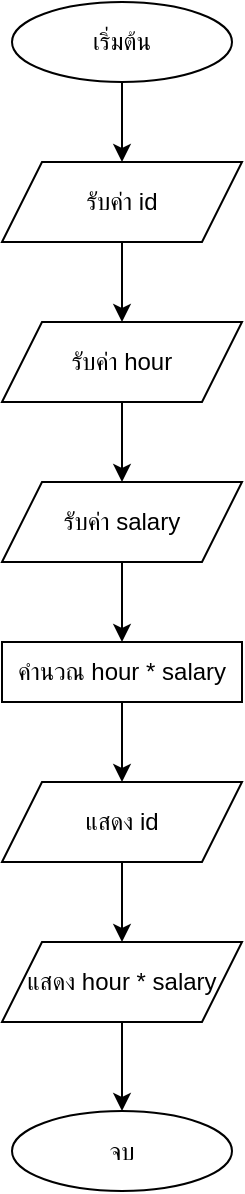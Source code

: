 <mxfile version="25.0.3">
  <diagram name="Page-1" id="YQJDp4iH_L7ho882cq_V">
    <mxGraphModel dx="1050" dy="522" grid="1" gridSize="10" guides="1" tooltips="1" connect="1" arrows="1" fold="1" page="1" pageScale="1" pageWidth="827" pageHeight="1169" math="0" shadow="0">
      <root>
        <mxCell id="0" />
        <mxCell id="1" parent="0" />
        <mxCell id="e6EwjJRtmTOYYIVVJL9k-4" value="" style="edgeStyle=orthogonalEdgeStyle;rounded=0;orthogonalLoop=1;jettySize=auto;html=1;" edge="1" parent="1" source="e6EwjJRtmTOYYIVVJL9k-1" target="e6EwjJRtmTOYYIVVJL9k-2">
          <mxGeometry relative="1" as="geometry" />
        </mxCell>
        <mxCell id="e6EwjJRtmTOYYIVVJL9k-1" value="เริ่มต้น" style="ellipse;whiteSpace=wrap;html=1;" vertex="1" parent="1">
          <mxGeometry x="359" y="30" width="110" height="40" as="geometry" />
        </mxCell>
        <mxCell id="e6EwjJRtmTOYYIVVJL9k-5" value="" style="edgeStyle=orthogonalEdgeStyle;rounded=0;orthogonalLoop=1;jettySize=auto;html=1;" edge="1" parent="1" source="e6EwjJRtmTOYYIVVJL9k-2" target="e6EwjJRtmTOYYIVVJL9k-3">
          <mxGeometry relative="1" as="geometry" />
        </mxCell>
        <mxCell id="e6EwjJRtmTOYYIVVJL9k-2" value="รับค่า id" style="shape=parallelogram;perimeter=parallelogramPerimeter;whiteSpace=wrap;html=1;fixedSize=1;" vertex="1" parent="1">
          <mxGeometry x="354" y="110" width="120" height="40" as="geometry" />
        </mxCell>
        <mxCell id="e6EwjJRtmTOYYIVVJL9k-7" value="" style="edgeStyle=orthogonalEdgeStyle;rounded=0;orthogonalLoop=1;jettySize=auto;html=1;" edge="1" parent="1" source="e6EwjJRtmTOYYIVVJL9k-3" target="e6EwjJRtmTOYYIVVJL9k-6">
          <mxGeometry relative="1" as="geometry" />
        </mxCell>
        <mxCell id="e6EwjJRtmTOYYIVVJL9k-3" value="รับค่า hour" style="shape=parallelogram;perimeter=parallelogramPerimeter;whiteSpace=wrap;html=1;fixedSize=1;" vertex="1" parent="1">
          <mxGeometry x="354" y="190" width="120" height="40" as="geometry" />
        </mxCell>
        <mxCell id="e6EwjJRtmTOYYIVVJL9k-9" value="" style="edgeStyle=orthogonalEdgeStyle;rounded=0;orthogonalLoop=1;jettySize=auto;html=1;" edge="1" parent="1" source="e6EwjJRtmTOYYIVVJL9k-6" target="e6EwjJRtmTOYYIVVJL9k-8">
          <mxGeometry relative="1" as="geometry" />
        </mxCell>
        <mxCell id="e6EwjJRtmTOYYIVVJL9k-6" value="รับค่า salary" style="shape=parallelogram;perimeter=parallelogramPerimeter;whiteSpace=wrap;html=1;fixedSize=1;" vertex="1" parent="1">
          <mxGeometry x="354" y="270" width="120" height="40" as="geometry" />
        </mxCell>
        <mxCell id="e6EwjJRtmTOYYIVVJL9k-11" value="" style="edgeStyle=orthogonalEdgeStyle;rounded=0;orthogonalLoop=1;jettySize=auto;html=1;" edge="1" parent="1" source="e6EwjJRtmTOYYIVVJL9k-8" target="e6EwjJRtmTOYYIVVJL9k-10">
          <mxGeometry relative="1" as="geometry" />
        </mxCell>
        <mxCell id="e6EwjJRtmTOYYIVVJL9k-8" value="คำนวณ hour * salary" style="rounded=0;whiteSpace=wrap;html=1;" vertex="1" parent="1">
          <mxGeometry x="354" y="350" width="120" height="30" as="geometry" />
        </mxCell>
        <mxCell id="e6EwjJRtmTOYYIVVJL9k-13" value="" style="edgeStyle=orthogonalEdgeStyle;rounded=0;orthogonalLoop=1;jettySize=auto;html=1;" edge="1" parent="1" source="e6EwjJRtmTOYYIVVJL9k-10" target="e6EwjJRtmTOYYIVVJL9k-12">
          <mxGeometry relative="1" as="geometry" />
        </mxCell>
        <mxCell id="e6EwjJRtmTOYYIVVJL9k-10" value="แสดง id" style="shape=parallelogram;perimeter=parallelogramPerimeter;whiteSpace=wrap;html=1;fixedSize=1;" vertex="1" parent="1">
          <mxGeometry x="354" y="420" width="120" height="40" as="geometry" />
        </mxCell>
        <mxCell id="e6EwjJRtmTOYYIVVJL9k-15" value="" style="edgeStyle=orthogonalEdgeStyle;rounded=0;orthogonalLoop=1;jettySize=auto;html=1;" edge="1" parent="1" source="e6EwjJRtmTOYYIVVJL9k-12" target="e6EwjJRtmTOYYIVVJL9k-14">
          <mxGeometry relative="1" as="geometry" />
        </mxCell>
        <mxCell id="e6EwjJRtmTOYYIVVJL9k-12" value="แสดง&amp;nbsp;hour * salary" style="shape=parallelogram;perimeter=parallelogramPerimeter;whiteSpace=wrap;html=1;fixedSize=1;" vertex="1" parent="1">
          <mxGeometry x="354" y="500" width="120" height="40" as="geometry" />
        </mxCell>
        <mxCell id="e6EwjJRtmTOYYIVVJL9k-14" value="จบ" style="ellipse;whiteSpace=wrap;html=1;" vertex="1" parent="1">
          <mxGeometry x="359" y="584.5" width="110" height="40" as="geometry" />
        </mxCell>
      </root>
    </mxGraphModel>
  </diagram>
</mxfile>
